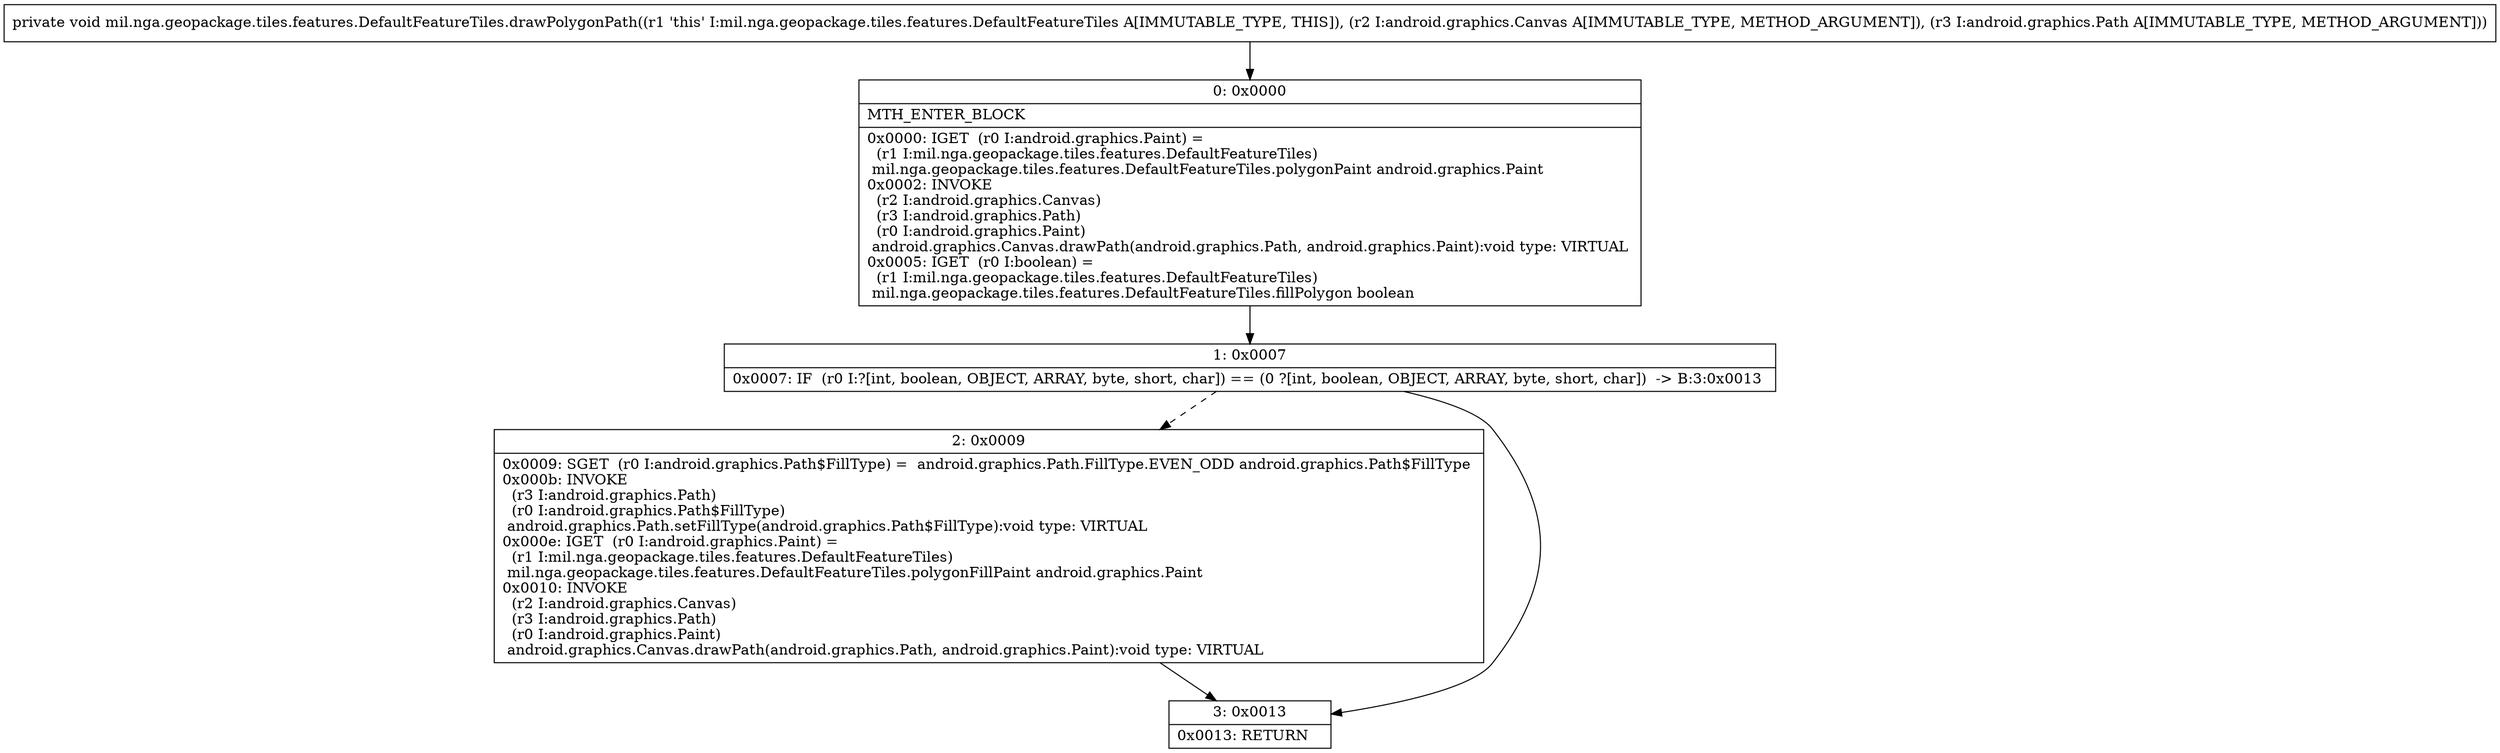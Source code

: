 digraph "CFG formil.nga.geopackage.tiles.features.DefaultFeatureTiles.drawPolygonPath(Landroid\/graphics\/Canvas;Landroid\/graphics\/Path;)V" {
Node_0 [shape=record,label="{0\:\ 0x0000|MTH_ENTER_BLOCK\l|0x0000: IGET  (r0 I:android.graphics.Paint) = \l  (r1 I:mil.nga.geopackage.tiles.features.DefaultFeatureTiles)\l mil.nga.geopackage.tiles.features.DefaultFeatureTiles.polygonPaint android.graphics.Paint \l0x0002: INVOKE  \l  (r2 I:android.graphics.Canvas)\l  (r3 I:android.graphics.Path)\l  (r0 I:android.graphics.Paint)\l android.graphics.Canvas.drawPath(android.graphics.Path, android.graphics.Paint):void type: VIRTUAL \l0x0005: IGET  (r0 I:boolean) = \l  (r1 I:mil.nga.geopackage.tiles.features.DefaultFeatureTiles)\l mil.nga.geopackage.tiles.features.DefaultFeatureTiles.fillPolygon boolean \l}"];
Node_1 [shape=record,label="{1\:\ 0x0007|0x0007: IF  (r0 I:?[int, boolean, OBJECT, ARRAY, byte, short, char]) == (0 ?[int, boolean, OBJECT, ARRAY, byte, short, char])  \-\> B:3:0x0013 \l}"];
Node_2 [shape=record,label="{2\:\ 0x0009|0x0009: SGET  (r0 I:android.graphics.Path$FillType) =  android.graphics.Path.FillType.EVEN_ODD android.graphics.Path$FillType \l0x000b: INVOKE  \l  (r3 I:android.graphics.Path)\l  (r0 I:android.graphics.Path$FillType)\l android.graphics.Path.setFillType(android.graphics.Path$FillType):void type: VIRTUAL \l0x000e: IGET  (r0 I:android.graphics.Paint) = \l  (r1 I:mil.nga.geopackage.tiles.features.DefaultFeatureTiles)\l mil.nga.geopackage.tiles.features.DefaultFeatureTiles.polygonFillPaint android.graphics.Paint \l0x0010: INVOKE  \l  (r2 I:android.graphics.Canvas)\l  (r3 I:android.graphics.Path)\l  (r0 I:android.graphics.Paint)\l android.graphics.Canvas.drawPath(android.graphics.Path, android.graphics.Paint):void type: VIRTUAL \l}"];
Node_3 [shape=record,label="{3\:\ 0x0013|0x0013: RETURN   \l}"];
MethodNode[shape=record,label="{private void mil.nga.geopackage.tiles.features.DefaultFeatureTiles.drawPolygonPath((r1 'this' I:mil.nga.geopackage.tiles.features.DefaultFeatureTiles A[IMMUTABLE_TYPE, THIS]), (r2 I:android.graphics.Canvas A[IMMUTABLE_TYPE, METHOD_ARGUMENT]), (r3 I:android.graphics.Path A[IMMUTABLE_TYPE, METHOD_ARGUMENT])) }"];
MethodNode -> Node_0;
Node_0 -> Node_1;
Node_1 -> Node_2[style=dashed];
Node_1 -> Node_3;
Node_2 -> Node_3;
}

